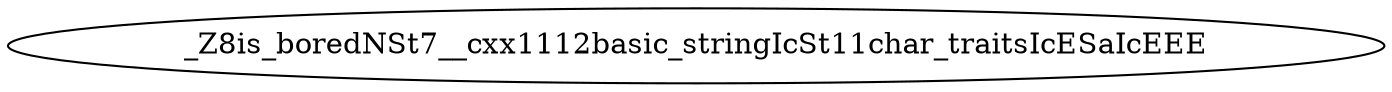 digraph CallGraph {
    // Nodes
    _Z8is_boredNSt7__cxx1112basic_stringIcSt11char_traitsIcESaIcEEE [label="_Z8is_boredNSt7__cxx1112basic_stringIcSt11char_traitsIcESaIcEEE"];

    // Edges
    // No function calls within the provided code
}
